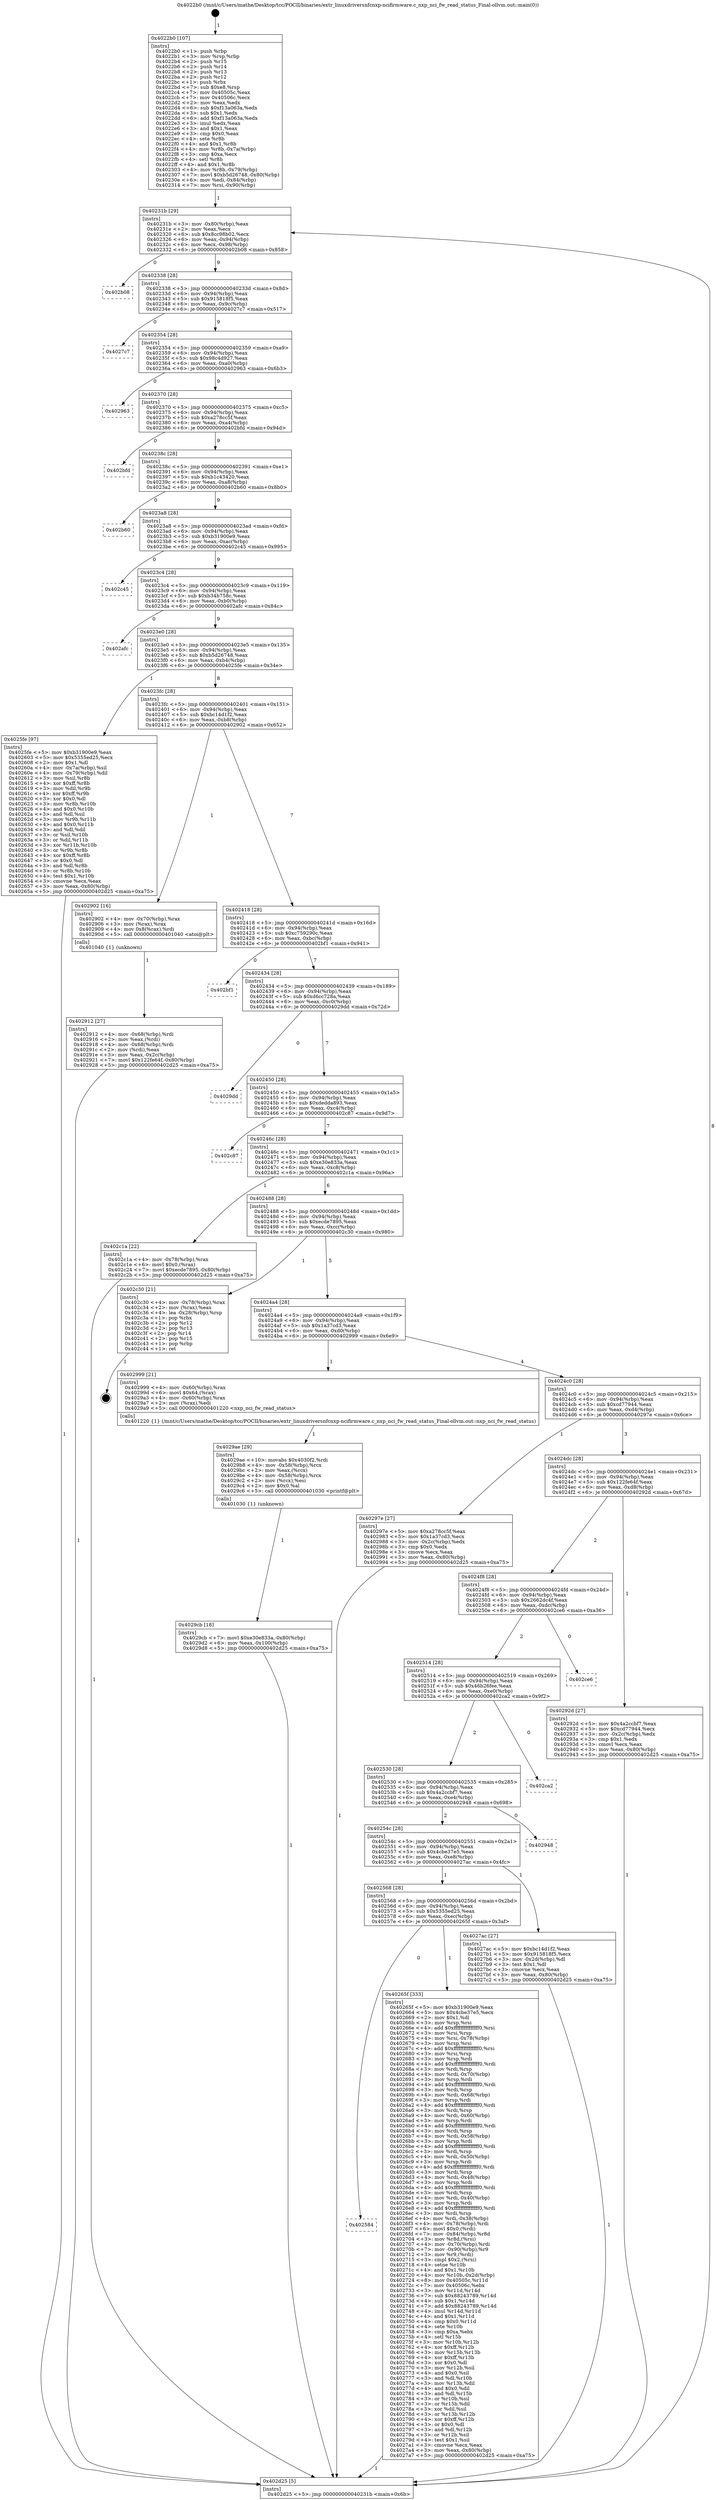 digraph "0x4022b0" {
  label = "0x4022b0 (/mnt/c/Users/mathe/Desktop/tcc/POCII/binaries/extr_linuxdriversnfcnxp-ncifirmware.c_nxp_nci_fw_read_status_Final-ollvm.out::main(0))"
  labelloc = "t"
  node[shape=record]

  Entry [label="",width=0.3,height=0.3,shape=circle,fillcolor=black,style=filled]
  "0x40231b" [label="{
     0x40231b [29]\l
     | [instrs]\l
     &nbsp;&nbsp;0x40231b \<+3\>: mov -0x80(%rbp),%eax\l
     &nbsp;&nbsp;0x40231e \<+2\>: mov %eax,%ecx\l
     &nbsp;&nbsp;0x402320 \<+6\>: sub $0x8cc98b02,%ecx\l
     &nbsp;&nbsp;0x402326 \<+6\>: mov %eax,-0x94(%rbp)\l
     &nbsp;&nbsp;0x40232c \<+6\>: mov %ecx,-0x98(%rbp)\l
     &nbsp;&nbsp;0x402332 \<+6\>: je 0000000000402b08 \<main+0x858\>\l
  }"]
  "0x402b08" [label="{
     0x402b08\l
  }", style=dashed]
  "0x402338" [label="{
     0x402338 [28]\l
     | [instrs]\l
     &nbsp;&nbsp;0x402338 \<+5\>: jmp 000000000040233d \<main+0x8d\>\l
     &nbsp;&nbsp;0x40233d \<+6\>: mov -0x94(%rbp),%eax\l
     &nbsp;&nbsp;0x402343 \<+5\>: sub $0x915818f5,%eax\l
     &nbsp;&nbsp;0x402348 \<+6\>: mov %eax,-0x9c(%rbp)\l
     &nbsp;&nbsp;0x40234e \<+6\>: je 00000000004027c7 \<main+0x517\>\l
  }"]
  Exit [label="",width=0.3,height=0.3,shape=circle,fillcolor=black,style=filled,peripheries=2]
  "0x4027c7" [label="{
     0x4027c7\l
  }", style=dashed]
  "0x402354" [label="{
     0x402354 [28]\l
     | [instrs]\l
     &nbsp;&nbsp;0x402354 \<+5\>: jmp 0000000000402359 \<main+0xa9\>\l
     &nbsp;&nbsp;0x402359 \<+6\>: mov -0x94(%rbp),%eax\l
     &nbsp;&nbsp;0x40235f \<+5\>: sub $0x98c4d927,%eax\l
     &nbsp;&nbsp;0x402364 \<+6\>: mov %eax,-0xa0(%rbp)\l
     &nbsp;&nbsp;0x40236a \<+6\>: je 0000000000402963 \<main+0x6b3\>\l
  }"]
  "0x4029cb" [label="{
     0x4029cb [18]\l
     | [instrs]\l
     &nbsp;&nbsp;0x4029cb \<+7\>: movl $0xe30e833a,-0x80(%rbp)\l
     &nbsp;&nbsp;0x4029d2 \<+6\>: mov %eax,-0x100(%rbp)\l
     &nbsp;&nbsp;0x4029d8 \<+5\>: jmp 0000000000402d25 \<main+0xa75\>\l
  }"]
  "0x402963" [label="{
     0x402963\l
  }", style=dashed]
  "0x402370" [label="{
     0x402370 [28]\l
     | [instrs]\l
     &nbsp;&nbsp;0x402370 \<+5\>: jmp 0000000000402375 \<main+0xc5\>\l
     &nbsp;&nbsp;0x402375 \<+6\>: mov -0x94(%rbp),%eax\l
     &nbsp;&nbsp;0x40237b \<+5\>: sub $0xa278cc5f,%eax\l
     &nbsp;&nbsp;0x402380 \<+6\>: mov %eax,-0xa4(%rbp)\l
     &nbsp;&nbsp;0x402386 \<+6\>: je 0000000000402bfd \<main+0x94d\>\l
  }"]
  "0x4029ae" [label="{
     0x4029ae [29]\l
     | [instrs]\l
     &nbsp;&nbsp;0x4029ae \<+10\>: movabs $0x4030f2,%rdi\l
     &nbsp;&nbsp;0x4029b8 \<+4\>: mov -0x58(%rbp),%rcx\l
     &nbsp;&nbsp;0x4029bc \<+2\>: mov %eax,(%rcx)\l
     &nbsp;&nbsp;0x4029be \<+4\>: mov -0x58(%rbp),%rcx\l
     &nbsp;&nbsp;0x4029c2 \<+2\>: mov (%rcx),%esi\l
     &nbsp;&nbsp;0x4029c4 \<+2\>: mov $0x0,%al\l
     &nbsp;&nbsp;0x4029c6 \<+5\>: call 0000000000401030 \<printf@plt\>\l
     | [calls]\l
     &nbsp;&nbsp;0x401030 \{1\} (unknown)\l
  }"]
  "0x402bfd" [label="{
     0x402bfd\l
  }", style=dashed]
  "0x40238c" [label="{
     0x40238c [28]\l
     | [instrs]\l
     &nbsp;&nbsp;0x40238c \<+5\>: jmp 0000000000402391 \<main+0xe1\>\l
     &nbsp;&nbsp;0x402391 \<+6\>: mov -0x94(%rbp),%eax\l
     &nbsp;&nbsp;0x402397 \<+5\>: sub $0xb1c43420,%eax\l
     &nbsp;&nbsp;0x40239c \<+6\>: mov %eax,-0xa8(%rbp)\l
     &nbsp;&nbsp;0x4023a2 \<+6\>: je 0000000000402b60 \<main+0x8b0\>\l
  }"]
  "0x402912" [label="{
     0x402912 [27]\l
     | [instrs]\l
     &nbsp;&nbsp;0x402912 \<+4\>: mov -0x68(%rbp),%rdi\l
     &nbsp;&nbsp;0x402916 \<+2\>: mov %eax,(%rdi)\l
     &nbsp;&nbsp;0x402918 \<+4\>: mov -0x68(%rbp),%rdi\l
     &nbsp;&nbsp;0x40291c \<+2\>: mov (%rdi),%eax\l
     &nbsp;&nbsp;0x40291e \<+3\>: mov %eax,-0x2c(%rbp)\l
     &nbsp;&nbsp;0x402921 \<+7\>: movl $0x122fe64f,-0x80(%rbp)\l
     &nbsp;&nbsp;0x402928 \<+5\>: jmp 0000000000402d25 \<main+0xa75\>\l
  }"]
  "0x402b60" [label="{
     0x402b60\l
  }", style=dashed]
  "0x4023a8" [label="{
     0x4023a8 [28]\l
     | [instrs]\l
     &nbsp;&nbsp;0x4023a8 \<+5\>: jmp 00000000004023ad \<main+0xfd\>\l
     &nbsp;&nbsp;0x4023ad \<+6\>: mov -0x94(%rbp),%eax\l
     &nbsp;&nbsp;0x4023b3 \<+5\>: sub $0xb31900e9,%eax\l
     &nbsp;&nbsp;0x4023b8 \<+6\>: mov %eax,-0xac(%rbp)\l
     &nbsp;&nbsp;0x4023be \<+6\>: je 0000000000402c45 \<main+0x995\>\l
  }"]
  "0x402584" [label="{
     0x402584\l
  }", style=dashed]
  "0x402c45" [label="{
     0x402c45\l
  }", style=dashed]
  "0x4023c4" [label="{
     0x4023c4 [28]\l
     | [instrs]\l
     &nbsp;&nbsp;0x4023c4 \<+5\>: jmp 00000000004023c9 \<main+0x119\>\l
     &nbsp;&nbsp;0x4023c9 \<+6\>: mov -0x94(%rbp),%eax\l
     &nbsp;&nbsp;0x4023cf \<+5\>: sub $0xb34b758c,%eax\l
     &nbsp;&nbsp;0x4023d4 \<+6\>: mov %eax,-0xb0(%rbp)\l
     &nbsp;&nbsp;0x4023da \<+6\>: je 0000000000402afc \<main+0x84c\>\l
  }"]
  "0x40265f" [label="{
     0x40265f [333]\l
     | [instrs]\l
     &nbsp;&nbsp;0x40265f \<+5\>: mov $0xb31900e9,%eax\l
     &nbsp;&nbsp;0x402664 \<+5\>: mov $0x4cbe37e5,%ecx\l
     &nbsp;&nbsp;0x402669 \<+2\>: mov $0x1,%dl\l
     &nbsp;&nbsp;0x40266b \<+3\>: mov %rsp,%rsi\l
     &nbsp;&nbsp;0x40266e \<+4\>: add $0xfffffffffffffff0,%rsi\l
     &nbsp;&nbsp;0x402672 \<+3\>: mov %rsi,%rsp\l
     &nbsp;&nbsp;0x402675 \<+4\>: mov %rsi,-0x78(%rbp)\l
     &nbsp;&nbsp;0x402679 \<+3\>: mov %rsp,%rsi\l
     &nbsp;&nbsp;0x40267c \<+4\>: add $0xfffffffffffffff0,%rsi\l
     &nbsp;&nbsp;0x402680 \<+3\>: mov %rsi,%rsp\l
     &nbsp;&nbsp;0x402683 \<+3\>: mov %rsp,%rdi\l
     &nbsp;&nbsp;0x402686 \<+4\>: add $0xfffffffffffffff0,%rdi\l
     &nbsp;&nbsp;0x40268a \<+3\>: mov %rdi,%rsp\l
     &nbsp;&nbsp;0x40268d \<+4\>: mov %rdi,-0x70(%rbp)\l
     &nbsp;&nbsp;0x402691 \<+3\>: mov %rsp,%rdi\l
     &nbsp;&nbsp;0x402694 \<+4\>: add $0xfffffffffffffff0,%rdi\l
     &nbsp;&nbsp;0x402698 \<+3\>: mov %rdi,%rsp\l
     &nbsp;&nbsp;0x40269b \<+4\>: mov %rdi,-0x68(%rbp)\l
     &nbsp;&nbsp;0x40269f \<+3\>: mov %rsp,%rdi\l
     &nbsp;&nbsp;0x4026a2 \<+4\>: add $0xfffffffffffffff0,%rdi\l
     &nbsp;&nbsp;0x4026a6 \<+3\>: mov %rdi,%rsp\l
     &nbsp;&nbsp;0x4026a9 \<+4\>: mov %rdi,-0x60(%rbp)\l
     &nbsp;&nbsp;0x4026ad \<+3\>: mov %rsp,%rdi\l
     &nbsp;&nbsp;0x4026b0 \<+4\>: add $0xfffffffffffffff0,%rdi\l
     &nbsp;&nbsp;0x4026b4 \<+3\>: mov %rdi,%rsp\l
     &nbsp;&nbsp;0x4026b7 \<+4\>: mov %rdi,-0x58(%rbp)\l
     &nbsp;&nbsp;0x4026bb \<+3\>: mov %rsp,%rdi\l
     &nbsp;&nbsp;0x4026be \<+4\>: add $0xfffffffffffffff0,%rdi\l
     &nbsp;&nbsp;0x4026c2 \<+3\>: mov %rdi,%rsp\l
     &nbsp;&nbsp;0x4026c5 \<+4\>: mov %rdi,-0x50(%rbp)\l
     &nbsp;&nbsp;0x4026c9 \<+3\>: mov %rsp,%rdi\l
     &nbsp;&nbsp;0x4026cc \<+4\>: add $0xfffffffffffffff0,%rdi\l
     &nbsp;&nbsp;0x4026d0 \<+3\>: mov %rdi,%rsp\l
     &nbsp;&nbsp;0x4026d3 \<+4\>: mov %rdi,-0x48(%rbp)\l
     &nbsp;&nbsp;0x4026d7 \<+3\>: mov %rsp,%rdi\l
     &nbsp;&nbsp;0x4026da \<+4\>: add $0xfffffffffffffff0,%rdi\l
     &nbsp;&nbsp;0x4026de \<+3\>: mov %rdi,%rsp\l
     &nbsp;&nbsp;0x4026e1 \<+4\>: mov %rdi,-0x40(%rbp)\l
     &nbsp;&nbsp;0x4026e5 \<+3\>: mov %rsp,%rdi\l
     &nbsp;&nbsp;0x4026e8 \<+4\>: add $0xfffffffffffffff0,%rdi\l
     &nbsp;&nbsp;0x4026ec \<+3\>: mov %rdi,%rsp\l
     &nbsp;&nbsp;0x4026ef \<+4\>: mov %rdi,-0x38(%rbp)\l
     &nbsp;&nbsp;0x4026f3 \<+4\>: mov -0x78(%rbp),%rdi\l
     &nbsp;&nbsp;0x4026f7 \<+6\>: movl $0x0,(%rdi)\l
     &nbsp;&nbsp;0x4026fd \<+7\>: mov -0x84(%rbp),%r8d\l
     &nbsp;&nbsp;0x402704 \<+3\>: mov %r8d,(%rsi)\l
     &nbsp;&nbsp;0x402707 \<+4\>: mov -0x70(%rbp),%rdi\l
     &nbsp;&nbsp;0x40270b \<+7\>: mov -0x90(%rbp),%r9\l
     &nbsp;&nbsp;0x402712 \<+3\>: mov %r9,(%rdi)\l
     &nbsp;&nbsp;0x402715 \<+3\>: cmpl $0x2,(%rsi)\l
     &nbsp;&nbsp;0x402718 \<+4\>: setne %r10b\l
     &nbsp;&nbsp;0x40271c \<+4\>: and $0x1,%r10b\l
     &nbsp;&nbsp;0x402720 \<+4\>: mov %r10b,-0x2d(%rbp)\l
     &nbsp;&nbsp;0x402724 \<+8\>: mov 0x40505c,%r11d\l
     &nbsp;&nbsp;0x40272c \<+7\>: mov 0x40506c,%ebx\l
     &nbsp;&nbsp;0x402733 \<+3\>: mov %r11d,%r14d\l
     &nbsp;&nbsp;0x402736 \<+7\>: sub $0x88243789,%r14d\l
     &nbsp;&nbsp;0x40273d \<+4\>: sub $0x1,%r14d\l
     &nbsp;&nbsp;0x402741 \<+7\>: add $0x88243789,%r14d\l
     &nbsp;&nbsp;0x402748 \<+4\>: imul %r14d,%r11d\l
     &nbsp;&nbsp;0x40274c \<+4\>: and $0x1,%r11d\l
     &nbsp;&nbsp;0x402750 \<+4\>: cmp $0x0,%r11d\l
     &nbsp;&nbsp;0x402754 \<+4\>: sete %r10b\l
     &nbsp;&nbsp;0x402758 \<+3\>: cmp $0xa,%ebx\l
     &nbsp;&nbsp;0x40275b \<+4\>: setl %r15b\l
     &nbsp;&nbsp;0x40275f \<+3\>: mov %r10b,%r12b\l
     &nbsp;&nbsp;0x402762 \<+4\>: xor $0xff,%r12b\l
     &nbsp;&nbsp;0x402766 \<+3\>: mov %r15b,%r13b\l
     &nbsp;&nbsp;0x402769 \<+4\>: xor $0xff,%r13b\l
     &nbsp;&nbsp;0x40276d \<+3\>: xor $0x0,%dl\l
     &nbsp;&nbsp;0x402770 \<+3\>: mov %r12b,%sil\l
     &nbsp;&nbsp;0x402773 \<+4\>: and $0x0,%sil\l
     &nbsp;&nbsp;0x402777 \<+3\>: and %dl,%r10b\l
     &nbsp;&nbsp;0x40277a \<+3\>: mov %r13b,%dil\l
     &nbsp;&nbsp;0x40277d \<+4\>: and $0x0,%dil\l
     &nbsp;&nbsp;0x402781 \<+3\>: and %dl,%r15b\l
     &nbsp;&nbsp;0x402784 \<+3\>: or %r10b,%sil\l
     &nbsp;&nbsp;0x402787 \<+3\>: or %r15b,%dil\l
     &nbsp;&nbsp;0x40278a \<+3\>: xor %dil,%sil\l
     &nbsp;&nbsp;0x40278d \<+3\>: or %r13b,%r12b\l
     &nbsp;&nbsp;0x402790 \<+4\>: xor $0xff,%r12b\l
     &nbsp;&nbsp;0x402794 \<+3\>: or $0x0,%dl\l
     &nbsp;&nbsp;0x402797 \<+3\>: and %dl,%r12b\l
     &nbsp;&nbsp;0x40279a \<+3\>: or %r12b,%sil\l
     &nbsp;&nbsp;0x40279d \<+4\>: test $0x1,%sil\l
     &nbsp;&nbsp;0x4027a1 \<+3\>: cmovne %ecx,%eax\l
     &nbsp;&nbsp;0x4027a4 \<+3\>: mov %eax,-0x80(%rbp)\l
     &nbsp;&nbsp;0x4027a7 \<+5\>: jmp 0000000000402d25 \<main+0xa75\>\l
  }"]
  "0x402afc" [label="{
     0x402afc\l
  }", style=dashed]
  "0x4023e0" [label="{
     0x4023e0 [28]\l
     | [instrs]\l
     &nbsp;&nbsp;0x4023e0 \<+5\>: jmp 00000000004023e5 \<main+0x135\>\l
     &nbsp;&nbsp;0x4023e5 \<+6\>: mov -0x94(%rbp),%eax\l
     &nbsp;&nbsp;0x4023eb \<+5\>: sub $0xb5d26748,%eax\l
     &nbsp;&nbsp;0x4023f0 \<+6\>: mov %eax,-0xb4(%rbp)\l
     &nbsp;&nbsp;0x4023f6 \<+6\>: je 00000000004025fe \<main+0x34e\>\l
  }"]
  "0x402568" [label="{
     0x402568 [28]\l
     | [instrs]\l
     &nbsp;&nbsp;0x402568 \<+5\>: jmp 000000000040256d \<main+0x2bd\>\l
     &nbsp;&nbsp;0x40256d \<+6\>: mov -0x94(%rbp),%eax\l
     &nbsp;&nbsp;0x402573 \<+5\>: sub $0x5355ed25,%eax\l
     &nbsp;&nbsp;0x402578 \<+6\>: mov %eax,-0xec(%rbp)\l
     &nbsp;&nbsp;0x40257e \<+6\>: je 000000000040265f \<main+0x3af\>\l
  }"]
  "0x4025fe" [label="{
     0x4025fe [97]\l
     | [instrs]\l
     &nbsp;&nbsp;0x4025fe \<+5\>: mov $0xb31900e9,%eax\l
     &nbsp;&nbsp;0x402603 \<+5\>: mov $0x5355ed25,%ecx\l
     &nbsp;&nbsp;0x402608 \<+2\>: mov $0x1,%dl\l
     &nbsp;&nbsp;0x40260a \<+4\>: mov -0x7a(%rbp),%sil\l
     &nbsp;&nbsp;0x40260e \<+4\>: mov -0x79(%rbp),%dil\l
     &nbsp;&nbsp;0x402612 \<+3\>: mov %sil,%r8b\l
     &nbsp;&nbsp;0x402615 \<+4\>: xor $0xff,%r8b\l
     &nbsp;&nbsp;0x402619 \<+3\>: mov %dil,%r9b\l
     &nbsp;&nbsp;0x40261c \<+4\>: xor $0xff,%r9b\l
     &nbsp;&nbsp;0x402620 \<+3\>: xor $0x0,%dl\l
     &nbsp;&nbsp;0x402623 \<+3\>: mov %r8b,%r10b\l
     &nbsp;&nbsp;0x402626 \<+4\>: and $0x0,%r10b\l
     &nbsp;&nbsp;0x40262a \<+3\>: and %dl,%sil\l
     &nbsp;&nbsp;0x40262d \<+3\>: mov %r9b,%r11b\l
     &nbsp;&nbsp;0x402630 \<+4\>: and $0x0,%r11b\l
     &nbsp;&nbsp;0x402634 \<+3\>: and %dl,%dil\l
     &nbsp;&nbsp;0x402637 \<+3\>: or %sil,%r10b\l
     &nbsp;&nbsp;0x40263a \<+3\>: or %dil,%r11b\l
     &nbsp;&nbsp;0x40263d \<+3\>: xor %r11b,%r10b\l
     &nbsp;&nbsp;0x402640 \<+3\>: or %r9b,%r8b\l
     &nbsp;&nbsp;0x402643 \<+4\>: xor $0xff,%r8b\l
     &nbsp;&nbsp;0x402647 \<+3\>: or $0x0,%dl\l
     &nbsp;&nbsp;0x40264a \<+3\>: and %dl,%r8b\l
     &nbsp;&nbsp;0x40264d \<+3\>: or %r8b,%r10b\l
     &nbsp;&nbsp;0x402650 \<+4\>: test $0x1,%r10b\l
     &nbsp;&nbsp;0x402654 \<+3\>: cmovne %ecx,%eax\l
     &nbsp;&nbsp;0x402657 \<+3\>: mov %eax,-0x80(%rbp)\l
     &nbsp;&nbsp;0x40265a \<+5\>: jmp 0000000000402d25 \<main+0xa75\>\l
  }"]
  "0x4023fc" [label="{
     0x4023fc [28]\l
     | [instrs]\l
     &nbsp;&nbsp;0x4023fc \<+5\>: jmp 0000000000402401 \<main+0x151\>\l
     &nbsp;&nbsp;0x402401 \<+6\>: mov -0x94(%rbp),%eax\l
     &nbsp;&nbsp;0x402407 \<+5\>: sub $0xbc14d1f2,%eax\l
     &nbsp;&nbsp;0x40240c \<+6\>: mov %eax,-0xb8(%rbp)\l
     &nbsp;&nbsp;0x402412 \<+6\>: je 0000000000402902 \<main+0x652\>\l
  }"]
  "0x402d25" [label="{
     0x402d25 [5]\l
     | [instrs]\l
     &nbsp;&nbsp;0x402d25 \<+5\>: jmp 000000000040231b \<main+0x6b\>\l
  }"]
  "0x4022b0" [label="{
     0x4022b0 [107]\l
     | [instrs]\l
     &nbsp;&nbsp;0x4022b0 \<+1\>: push %rbp\l
     &nbsp;&nbsp;0x4022b1 \<+3\>: mov %rsp,%rbp\l
     &nbsp;&nbsp;0x4022b4 \<+2\>: push %r15\l
     &nbsp;&nbsp;0x4022b6 \<+2\>: push %r14\l
     &nbsp;&nbsp;0x4022b8 \<+2\>: push %r13\l
     &nbsp;&nbsp;0x4022ba \<+2\>: push %r12\l
     &nbsp;&nbsp;0x4022bc \<+1\>: push %rbx\l
     &nbsp;&nbsp;0x4022bd \<+7\>: sub $0xe8,%rsp\l
     &nbsp;&nbsp;0x4022c4 \<+7\>: mov 0x40505c,%eax\l
     &nbsp;&nbsp;0x4022cb \<+7\>: mov 0x40506c,%ecx\l
     &nbsp;&nbsp;0x4022d2 \<+2\>: mov %eax,%edx\l
     &nbsp;&nbsp;0x4022d4 \<+6\>: sub $0xf13a063a,%edx\l
     &nbsp;&nbsp;0x4022da \<+3\>: sub $0x1,%edx\l
     &nbsp;&nbsp;0x4022dd \<+6\>: add $0xf13a063a,%edx\l
     &nbsp;&nbsp;0x4022e3 \<+3\>: imul %edx,%eax\l
     &nbsp;&nbsp;0x4022e6 \<+3\>: and $0x1,%eax\l
     &nbsp;&nbsp;0x4022e9 \<+3\>: cmp $0x0,%eax\l
     &nbsp;&nbsp;0x4022ec \<+4\>: sete %r8b\l
     &nbsp;&nbsp;0x4022f0 \<+4\>: and $0x1,%r8b\l
     &nbsp;&nbsp;0x4022f4 \<+4\>: mov %r8b,-0x7a(%rbp)\l
     &nbsp;&nbsp;0x4022f8 \<+3\>: cmp $0xa,%ecx\l
     &nbsp;&nbsp;0x4022fb \<+4\>: setl %r8b\l
     &nbsp;&nbsp;0x4022ff \<+4\>: and $0x1,%r8b\l
     &nbsp;&nbsp;0x402303 \<+4\>: mov %r8b,-0x79(%rbp)\l
     &nbsp;&nbsp;0x402307 \<+7\>: movl $0xb5d26748,-0x80(%rbp)\l
     &nbsp;&nbsp;0x40230e \<+6\>: mov %edi,-0x84(%rbp)\l
     &nbsp;&nbsp;0x402314 \<+7\>: mov %rsi,-0x90(%rbp)\l
  }"]
  "0x4027ac" [label="{
     0x4027ac [27]\l
     | [instrs]\l
     &nbsp;&nbsp;0x4027ac \<+5\>: mov $0xbc14d1f2,%eax\l
     &nbsp;&nbsp;0x4027b1 \<+5\>: mov $0x915818f5,%ecx\l
     &nbsp;&nbsp;0x4027b6 \<+3\>: mov -0x2d(%rbp),%dl\l
     &nbsp;&nbsp;0x4027b9 \<+3\>: test $0x1,%dl\l
     &nbsp;&nbsp;0x4027bc \<+3\>: cmovne %ecx,%eax\l
     &nbsp;&nbsp;0x4027bf \<+3\>: mov %eax,-0x80(%rbp)\l
     &nbsp;&nbsp;0x4027c2 \<+5\>: jmp 0000000000402d25 \<main+0xa75\>\l
  }"]
  "0x402902" [label="{
     0x402902 [16]\l
     | [instrs]\l
     &nbsp;&nbsp;0x402902 \<+4\>: mov -0x70(%rbp),%rax\l
     &nbsp;&nbsp;0x402906 \<+3\>: mov (%rax),%rax\l
     &nbsp;&nbsp;0x402909 \<+4\>: mov 0x8(%rax),%rdi\l
     &nbsp;&nbsp;0x40290d \<+5\>: call 0000000000401040 \<atoi@plt\>\l
     | [calls]\l
     &nbsp;&nbsp;0x401040 \{1\} (unknown)\l
  }"]
  "0x402418" [label="{
     0x402418 [28]\l
     | [instrs]\l
     &nbsp;&nbsp;0x402418 \<+5\>: jmp 000000000040241d \<main+0x16d\>\l
     &nbsp;&nbsp;0x40241d \<+6\>: mov -0x94(%rbp),%eax\l
     &nbsp;&nbsp;0x402423 \<+5\>: sub $0xc759290c,%eax\l
     &nbsp;&nbsp;0x402428 \<+6\>: mov %eax,-0xbc(%rbp)\l
     &nbsp;&nbsp;0x40242e \<+6\>: je 0000000000402bf1 \<main+0x941\>\l
  }"]
  "0x40254c" [label="{
     0x40254c [28]\l
     | [instrs]\l
     &nbsp;&nbsp;0x40254c \<+5\>: jmp 0000000000402551 \<main+0x2a1\>\l
     &nbsp;&nbsp;0x402551 \<+6\>: mov -0x94(%rbp),%eax\l
     &nbsp;&nbsp;0x402557 \<+5\>: sub $0x4cbe37e5,%eax\l
     &nbsp;&nbsp;0x40255c \<+6\>: mov %eax,-0xe8(%rbp)\l
     &nbsp;&nbsp;0x402562 \<+6\>: je 00000000004027ac \<main+0x4fc\>\l
  }"]
  "0x402bf1" [label="{
     0x402bf1\l
  }", style=dashed]
  "0x402434" [label="{
     0x402434 [28]\l
     | [instrs]\l
     &nbsp;&nbsp;0x402434 \<+5\>: jmp 0000000000402439 \<main+0x189\>\l
     &nbsp;&nbsp;0x402439 \<+6\>: mov -0x94(%rbp),%eax\l
     &nbsp;&nbsp;0x40243f \<+5\>: sub $0xd6cc728a,%eax\l
     &nbsp;&nbsp;0x402444 \<+6\>: mov %eax,-0xc0(%rbp)\l
     &nbsp;&nbsp;0x40244a \<+6\>: je 00000000004029dd \<main+0x72d\>\l
  }"]
  "0x402948" [label="{
     0x402948\l
  }", style=dashed]
  "0x4029dd" [label="{
     0x4029dd\l
  }", style=dashed]
  "0x402450" [label="{
     0x402450 [28]\l
     | [instrs]\l
     &nbsp;&nbsp;0x402450 \<+5\>: jmp 0000000000402455 \<main+0x1a5\>\l
     &nbsp;&nbsp;0x402455 \<+6\>: mov -0x94(%rbp),%eax\l
     &nbsp;&nbsp;0x40245b \<+5\>: sub $0xdedda893,%eax\l
     &nbsp;&nbsp;0x402460 \<+6\>: mov %eax,-0xc4(%rbp)\l
     &nbsp;&nbsp;0x402466 \<+6\>: je 0000000000402c87 \<main+0x9d7\>\l
  }"]
  "0x402530" [label="{
     0x402530 [28]\l
     | [instrs]\l
     &nbsp;&nbsp;0x402530 \<+5\>: jmp 0000000000402535 \<main+0x285\>\l
     &nbsp;&nbsp;0x402535 \<+6\>: mov -0x94(%rbp),%eax\l
     &nbsp;&nbsp;0x40253b \<+5\>: sub $0x4a2ccbf7,%eax\l
     &nbsp;&nbsp;0x402540 \<+6\>: mov %eax,-0xe4(%rbp)\l
     &nbsp;&nbsp;0x402546 \<+6\>: je 0000000000402948 \<main+0x698\>\l
  }"]
  "0x402c87" [label="{
     0x402c87\l
  }", style=dashed]
  "0x40246c" [label="{
     0x40246c [28]\l
     | [instrs]\l
     &nbsp;&nbsp;0x40246c \<+5\>: jmp 0000000000402471 \<main+0x1c1\>\l
     &nbsp;&nbsp;0x402471 \<+6\>: mov -0x94(%rbp),%eax\l
     &nbsp;&nbsp;0x402477 \<+5\>: sub $0xe30e833a,%eax\l
     &nbsp;&nbsp;0x40247c \<+6\>: mov %eax,-0xc8(%rbp)\l
     &nbsp;&nbsp;0x402482 \<+6\>: je 0000000000402c1a \<main+0x96a\>\l
  }"]
  "0x402ca2" [label="{
     0x402ca2\l
  }", style=dashed]
  "0x402c1a" [label="{
     0x402c1a [22]\l
     | [instrs]\l
     &nbsp;&nbsp;0x402c1a \<+4\>: mov -0x78(%rbp),%rax\l
     &nbsp;&nbsp;0x402c1e \<+6\>: movl $0x0,(%rax)\l
     &nbsp;&nbsp;0x402c24 \<+7\>: movl $0xecde7895,-0x80(%rbp)\l
     &nbsp;&nbsp;0x402c2b \<+5\>: jmp 0000000000402d25 \<main+0xa75\>\l
  }"]
  "0x402488" [label="{
     0x402488 [28]\l
     | [instrs]\l
     &nbsp;&nbsp;0x402488 \<+5\>: jmp 000000000040248d \<main+0x1dd\>\l
     &nbsp;&nbsp;0x40248d \<+6\>: mov -0x94(%rbp),%eax\l
     &nbsp;&nbsp;0x402493 \<+5\>: sub $0xecde7895,%eax\l
     &nbsp;&nbsp;0x402498 \<+6\>: mov %eax,-0xcc(%rbp)\l
     &nbsp;&nbsp;0x40249e \<+6\>: je 0000000000402c30 \<main+0x980\>\l
  }"]
  "0x402514" [label="{
     0x402514 [28]\l
     | [instrs]\l
     &nbsp;&nbsp;0x402514 \<+5\>: jmp 0000000000402519 \<main+0x269\>\l
     &nbsp;&nbsp;0x402519 \<+6\>: mov -0x94(%rbp),%eax\l
     &nbsp;&nbsp;0x40251f \<+5\>: sub $0x46b26fee,%eax\l
     &nbsp;&nbsp;0x402524 \<+6\>: mov %eax,-0xe0(%rbp)\l
     &nbsp;&nbsp;0x40252a \<+6\>: je 0000000000402ca2 \<main+0x9f2\>\l
  }"]
  "0x402c30" [label="{
     0x402c30 [21]\l
     | [instrs]\l
     &nbsp;&nbsp;0x402c30 \<+4\>: mov -0x78(%rbp),%rax\l
     &nbsp;&nbsp;0x402c34 \<+2\>: mov (%rax),%eax\l
     &nbsp;&nbsp;0x402c36 \<+4\>: lea -0x28(%rbp),%rsp\l
     &nbsp;&nbsp;0x402c3a \<+1\>: pop %rbx\l
     &nbsp;&nbsp;0x402c3b \<+2\>: pop %r12\l
     &nbsp;&nbsp;0x402c3d \<+2\>: pop %r13\l
     &nbsp;&nbsp;0x402c3f \<+2\>: pop %r14\l
     &nbsp;&nbsp;0x402c41 \<+2\>: pop %r15\l
     &nbsp;&nbsp;0x402c43 \<+1\>: pop %rbp\l
     &nbsp;&nbsp;0x402c44 \<+1\>: ret\l
  }"]
  "0x4024a4" [label="{
     0x4024a4 [28]\l
     | [instrs]\l
     &nbsp;&nbsp;0x4024a4 \<+5\>: jmp 00000000004024a9 \<main+0x1f9\>\l
     &nbsp;&nbsp;0x4024a9 \<+6\>: mov -0x94(%rbp),%eax\l
     &nbsp;&nbsp;0x4024af \<+5\>: sub $0x1a37cd3,%eax\l
     &nbsp;&nbsp;0x4024b4 \<+6\>: mov %eax,-0xd0(%rbp)\l
     &nbsp;&nbsp;0x4024ba \<+6\>: je 0000000000402999 \<main+0x6e9\>\l
  }"]
  "0x402ce6" [label="{
     0x402ce6\l
  }", style=dashed]
  "0x402999" [label="{
     0x402999 [21]\l
     | [instrs]\l
     &nbsp;&nbsp;0x402999 \<+4\>: mov -0x60(%rbp),%rax\l
     &nbsp;&nbsp;0x40299d \<+6\>: movl $0x64,(%rax)\l
     &nbsp;&nbsp;0x4029a3 \<+4\>: mov -0x60(%rbp),%rax\l
     &nbsp;&nbsp;0x4029a7 \<+2\>: mov (%rax),%edi\l
     &nbsp;&nbsp;0x4029a9 \<+5\>: call 0000000000401220 \<nxp_nci_fw_read_status\>\l
     | [calls]\l
     &nbsp;&nbsp;0x401220 \{1\} (/mnt/c/Users/mathe/Desktop/tcc/POCII/binaries/extr_linuxdriversnfcnxp-ncifirmware.c_nxp_nci_fw_read_status_Final-ollvm.out::nxp_nci_fw_read_status)\l
  }"]
  "0x4024c0" [label="{
     0x4024c0 [28]\l
     | [instrs]\l
     &nbsp;&nbsp;0x4024c0 \<+5\>: jmp 00000000004024c5 \<main+0x215\>\l
     &nbsp;&nbsp;0x4024c5 \<+6\>: mov -0x94(%rbp),%eax\l
     &nbsp;&nbsp;0x4024cb \<+5\>: sub $0xcd77944,%eax\l
     &nbsp;&nbsp;0x4024d0 \<+6\>: mov %eax,-0xd4(%rbp)\l
     &nbsp;&nbsp;0x4024d6 \<+6\>: je 000000000040297e \<main+0x6ce\>\l
  }"]
  "0x4024f8" [label="{
     0x4024f8 [28]\l
     | [instrs]\l
     &nbsp;&nbsp;0x4024f8 \<+5\>: jmp 00000000004024fd \<main+0x24d\>\l
     &nbsp;&nbsp;0x4024fd \<+6\>: mov -0x94(%rbp),%eax\l
     &nbsp;&nbsp;0x402503 \<+5\>: sub $0x2662dc4f,%eax\l
     &nbsp;&nbsp;0x402508 \<+6\>: mov %eax,-0xdc(%rbp)\l
     &nbsp;&nbsp;0x40250e \<+6\>: je 0000000000402ce6 \<main+0xa36\>\l
  }"]
  "0x40297e" [label="{
     0x40297e [27]\l
     | [instrs]\l
     &nbsp;&nbsp;0x40297e \<+5\>: mov $0xa278cc5f,%eax\l
     &nbsp;&nbsp;0x402983 \<+5\>: mov $0x1a37cd3,%ecx\l
     &nbsp;&nbsp;0x402988 \<+3\>: mov -0x2c(%rbp),%edx\l
     &nbsp;&nbsp;0x40298b \<+3\>: cmp $0x0,%edx\l
     &nbsp;&nbsp;0x40298e \<+3\>: cmove %ecx,%eax\l
     &nbsp;&nbsp;0x402991 \<+3\>: mov %eax,-0x80(%rbp)\l
     &nbsp;&nbsp;0x402994 \<+5\>: jmp 0000000000402d25 \<main+0xa75\>\l
  }"]
  "0x4024dc" [label="{
     0x4024dc [28]\l
     | [instrs]\l
     &nbsp;&nbsp;0x4024dc \<+5\>: jmp 00000000004024e1 \<main+0x231\>\l
     &nbsp;&nbsp;0x4024e1 \<+6\>: mov -0x94(%rbp),%eax\l
     &nbsp;&nbsp;0x4024e7 \<+5\>: sub $0x122fe64f,%eax\l
     &nbsp;&nbsp;0x4024ec \<+6\>: mov %eax,-0xd8(%rbp)\l
     &nbsp;&nbsp;0x4024f2 \<+6\>: je 000000000040292d \<main+0x67d\>\l
  }"]
  "0x40292d" [label="{
     0x40292d [27]\l
     | [instrs]\l
     &nbsp;&nbsp;0x40292d \<+5\>: mov $0x4a2ccbf7,%eax\l
     &nbsp;&nbsp;0x402932 \<+5\>: mov $0xcd77944,%ecx\l
     &nbsp;&nbsp;0x402937 \<+3\>: mov -0x2c(%rbp),%edx\l
     &nbsp;&nbsp;0x40293a \<+3\>: cmp $0x1,%edx\l
     &nbsp;&nbsp;0x40293d \<+3\>: cmovl %ecx,%eax\l
     &nbsp;&nbsp;0x402940 \<+3\>: mov %eax,-0x80(%rbp)\l
     &nbsp;&nbsp;0x402943 \<+5\>: jmp 0000000000402d25 \<main+0xa75\>\l
  }"]
  Entry -> "0x4022b0" [label=" 1"]
  "0x40231b" -> "0x402b08" [label=" 0"]
  "0x40231b" -> "0x402338" [label=" 9"]
  "0x402c30" -> Exit [label=" 1"]
  "0x402338" -> "0x4027c7" [label=" 0"]
  "0x402338" -> "0x402354" [label=" 9"]
  "0x402c1a" -> "0x402d25" [label=" 1"]
  "0x402354" -> "0x402963" [label=" 0"]
  "0x402354" -> "0x402370" [label=" 9"]
  "0x4029cb" -> "0x402d25" [label=" 1"]
  "0x402370" -> "0x402bfd" [label=" 0"]
  "0x402370" -> "0x40238c" [label=" 9"]
  "0x4029ae" -> "0x4029cb" [label=" 1"]
  "0x40238c" -> "0x402b60" [label=" 0"]
  "0x40238c" -> "0x4023a8" [label=" 9"]
  "0x402999" -> "0x4029ae" [label=" 1"]
  "0x4023a8" -> "0x402c45" [label=" 0"]
  "0x4023a8" -> "0x4023c4" [label=" 9"]
  "0x40292d" -> "0x402d25" [label=" 1"]
  "0x4023c4" -> "0x402afc" [label=" 0"]
  "0x4023c4" -> "0x4023e0" [label=" 9"]
  "0x402912" -> "0x402d25" [label=" 1"]
  "0x4023e0" -> "0x4025fe" [label=" 1"]
  "0x4023e0" -> "0x4023fc" [label=" 8"]
  "0x4025fe" -> "0x402d25" [label=" 1"]
  "0x4022b0" -> "0x40231b" [label=" 1"]
  "0x402d25" -> "0x40231b" [label=" 8"]
  "0x4027ac" -> "0x402d25" [label=" 1"]
  "0x4023fc" -> "0x402902" [label=" 1"]
  "0x4023fc" -> "0x402418" [label=" 7"]
  "0x40265f" -> "0x402d25" [label=" 1"]
  "0x402418" -> "0x402bf1" [label=" 0"]
  "0x402418" -> "0x402434" [label=" 7"]
  "0x402568" -> "0x402584" [label=" 0"]
  "0x402434" -> "0x4029dd" [label=" 0"]
  "0x402434" -> "0x402450" [label=" 7"]
  "0x402568" -> "0x40265f" [label=" 1"]
  "0x402450" -> "0x402c87" [label=" 0"]
  "0x402450" -> "0x40246c" [label=" 7"]
  "0x40254c" -> "0x402568" [label=" 1"]
  "0x40246c" -> "0x402c1a" [label=" 1"]
  "0x40246c" -> "0x402488" [label=" 6"]
  "0x40254c" -> "0x4027ac" [label=" 1"]
  "0x402488" -> "0x402c30" [label=" 1"]
  "0x402488" -> "0x4024a4" [label=" 5"]
  "0x402530" -> "0x40254c" [label=" 2"]
  "0x4024a4" -> "0x402999" [label=" 1"]
  "0x4024a4" -> "0x4024c0" [label=" 4"]
  "0x402530" -> "0x402948" [label=" 0"]
  "0x4024c0" -> "0x40297e" [label=" 1"]
  "0x4024c0" -> "0x4024dc" [label=" 3"]
  "0x402514" -> "0x402530" [label=" 2"]
  "0x4024dc" -> "0x40292d" [label=" 1"]
  "0x4024dc" -> "0x4024f8" [label=" 2"]
  "0x402902" -> "0x402912" [label=" 1"]
  "0x4024f8" -> "0x402ce6" [label=" 0"]
  "0x4024f8" -> "0x402514" [label=" 2"]
  "0x40297e" -> "0x402d25" [label=" 1"]
  "0x402514" -> "0x402ca2" [label=" 0"]
}
